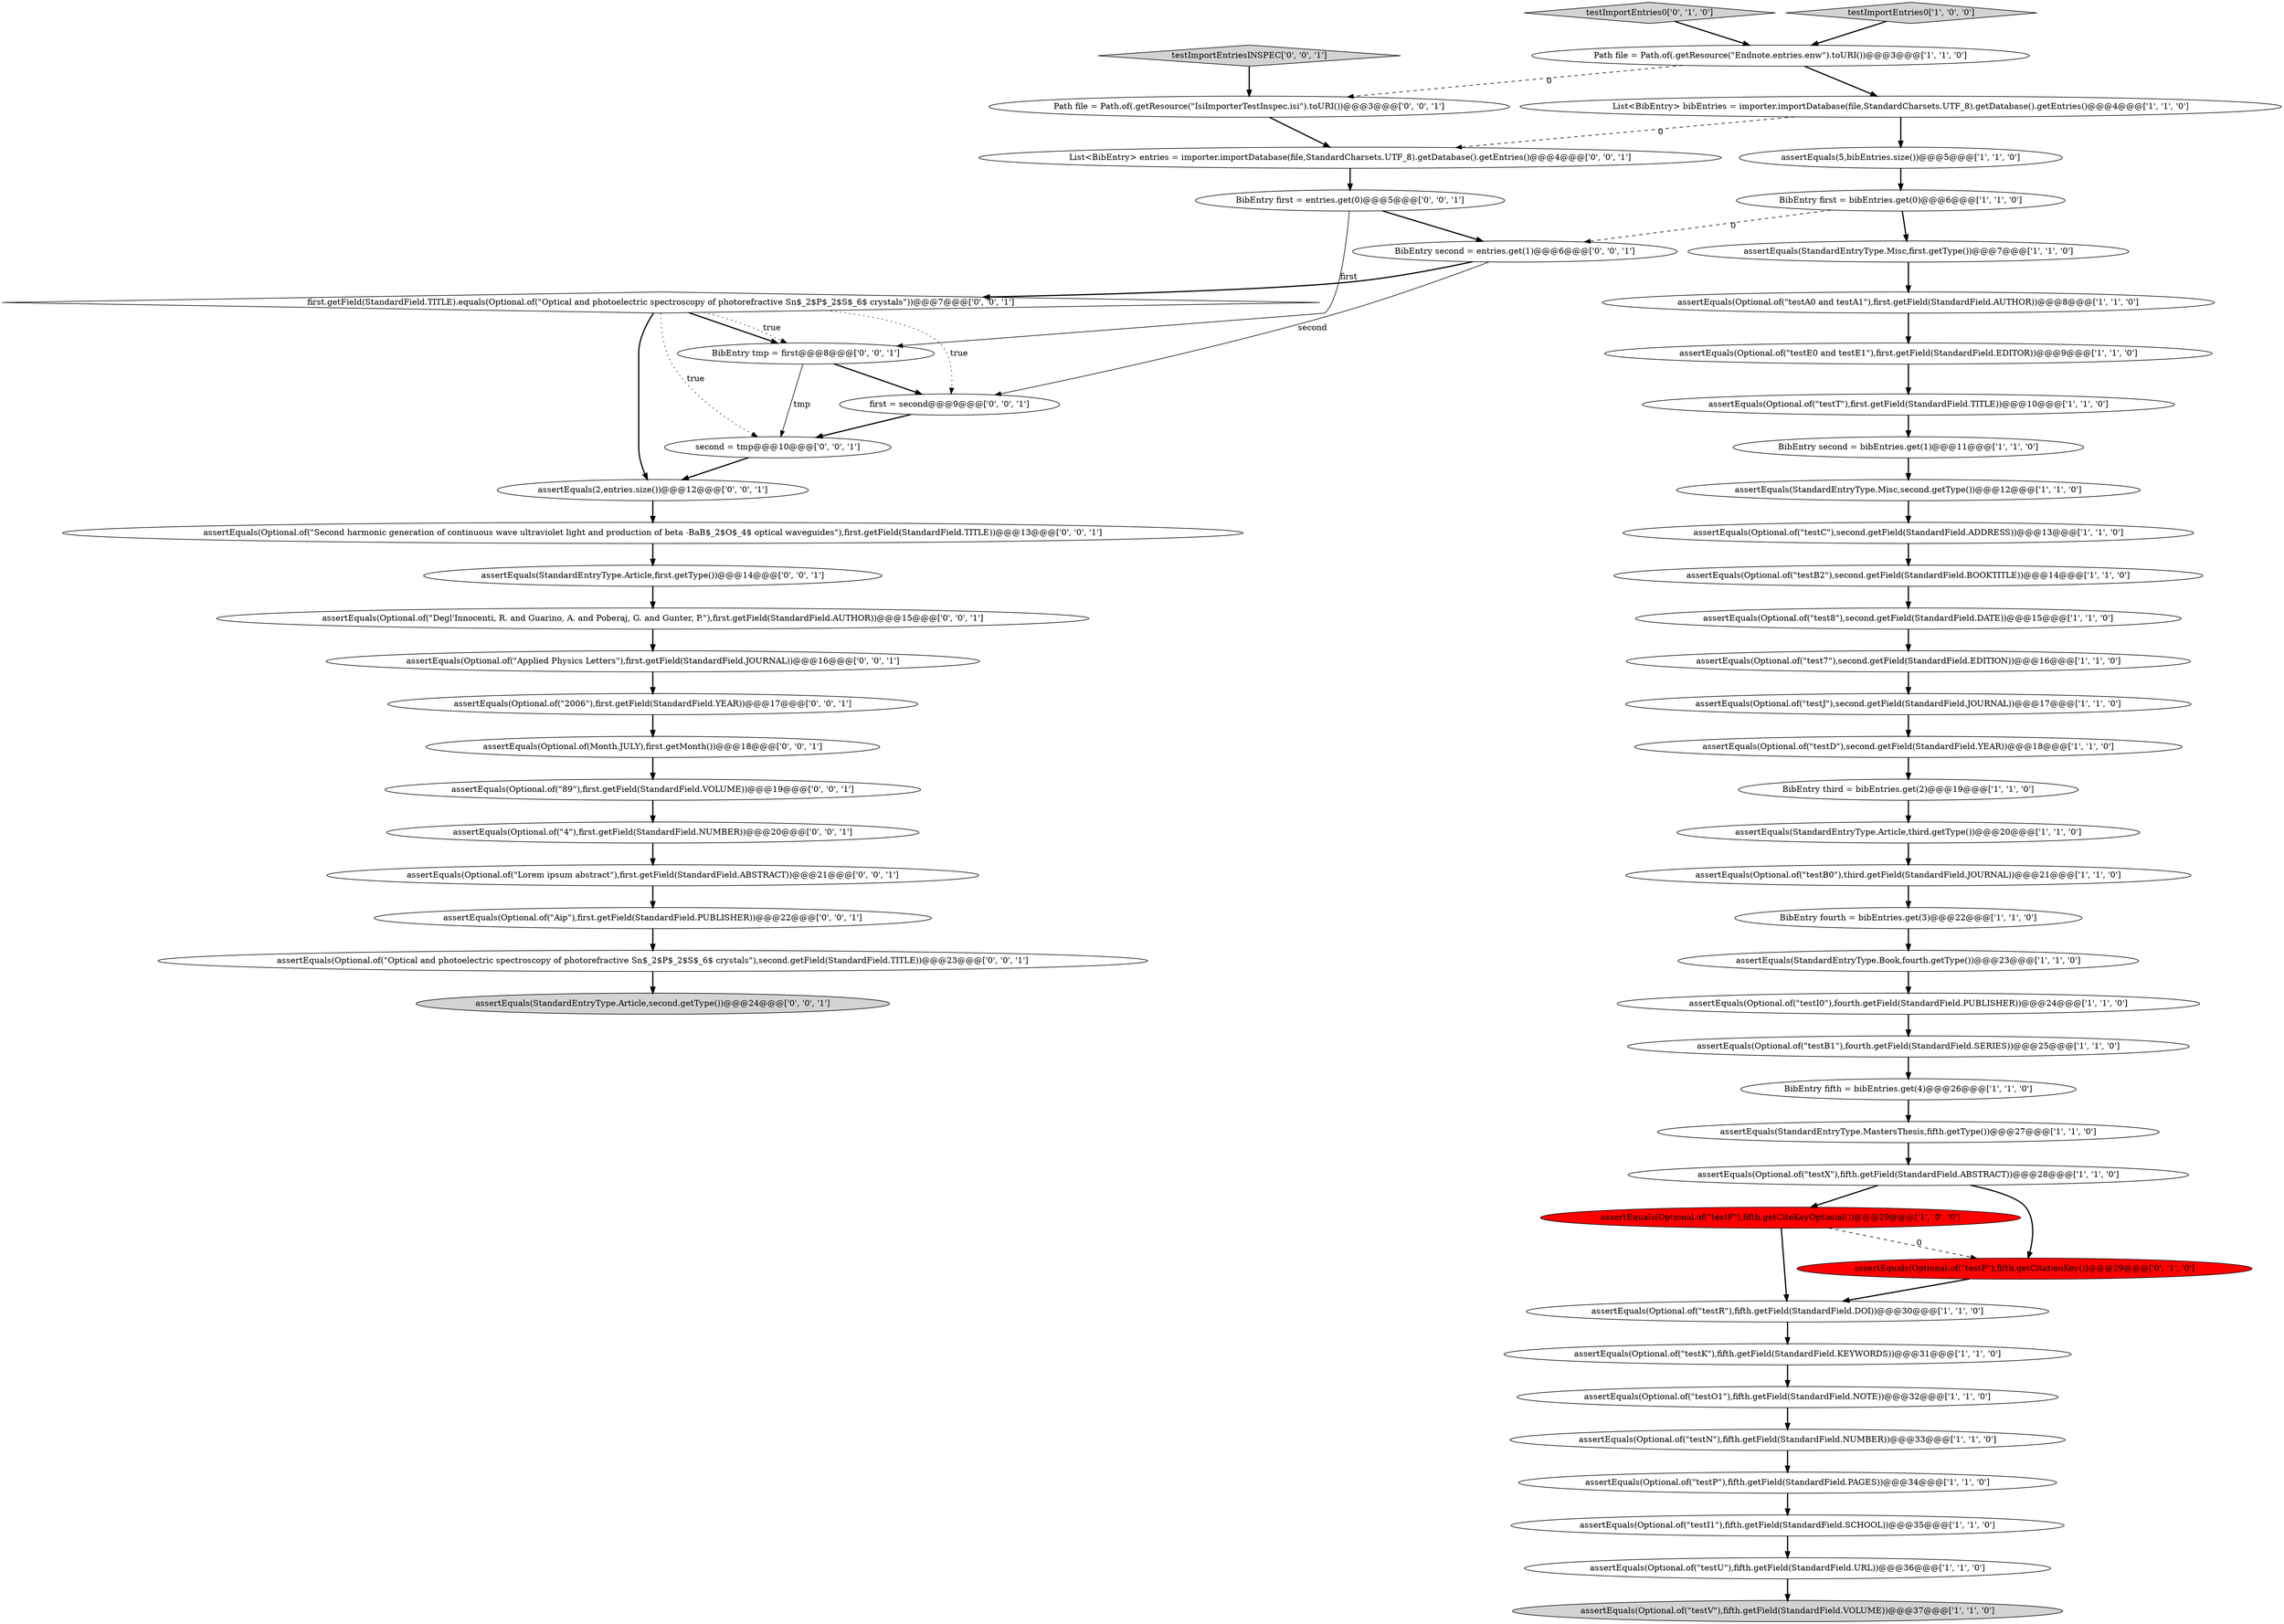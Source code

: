 digraph {
53 [style = filled, label = "assertEquals(Optional.of(\"Applied Physics Letters\"),first.getField(StandardField.JOURNAL))@@@16@@@['0', '0', '1']", fillcolor = white, shape = ellipse image = "AAA0AAABBB3BBB"];
32 [style = filled, label = "assertEquals(StandardEntryType.Book,fourth.getType())@@@23@@@['1', '1', '0']", fillcolor = white, shape = ellipse image = "AAA0AAABBB1BBB"];
38 [style = filled, label = "assertEquals(Optional.of(\"89\"),first.getField(StandardField.VOLUME))@@@19@@@['0', '0', '1']", fillcolor = white, shape = ellipse image = "AAA0AAABBB3BBB"];
40 [style = filled, label = "assertEquals(Optional.of(Month.JULY),first.getMonth())@@@18@@@['0', '0', '1']", fillcolor = white, shape = ellipse image = "AAA0AAABBB3BBB"];
50 [style = filled, label = "BibEntry first = entries.get(0)@@@5@@@['0', '0', '1']", fillcolor = white, shape = ellipse image = "AAA0AAABBB3BBB"];
29 [style = filled, label = "assertEquals(Optional.of(\"testT\"),first.getField(StandardField.TITLE))@@@10@@@['1', '1', '0']", fillcolor = white, shape = ellipse image = "AAA0AAABBB1BBB"];
5 [style = filled, label = "assertEquals(Optional.of(\"testC\"),second.getField(StandardField.ADDRESS))@@@13@@@['1', '1', '0']", fillcolor = white, shape = ellipse image = "AAA0AAABBB1BBB"];
10 [style = filled, label = "assertEquals(Optional.of(\"testV\"),fifth.getField(StandardField.VOLUME))@@@37@@@['1', '1', '0']", fillcolor = lightgray, shape = ellipse image = "AAA0AAABBB1BBB"];
44 [style = filled, label = "first.getField(StandardField.TITLE).equals(Optional.of(\"Optical and photoelectric spectroscopy of photorefractive Sn$_2$P$_2$S$_6$ crystals\"))@@@7@@@['0', '0', '1']", fillcolor = white, shape = diamond image = "AAA0AAABBB3BBB"];
11 [style = filled, label = "assertEquals(Optional.of(\"testU\"),fifth.getField(StandardField.URL))@@@36@@@['1', '1', '0']", fillcolor = white, shape = ellipse image = "AAA0AAABBB1BBB"];
34 [style = filled, label = "assertEquals(Optional.of(\"testI0\"),fourth.getField(StandardField.PUBLISHER))@@@24@@@['1', '1', '0']", fillcolor = white, shape = ellipse image = "AAA0AAABBB1BBB"];
51 [style = filled, label = "assertEquals(Optional.of(\"Lorem ipsum abstract\"),first.getField(StandardField.ABSTRACT))@@@21@@@['0', '0', '1']", fillcolor = white, shape = ellipse image = "AAA0AAABBB3BBB"];
42 [style = filled, label = "assertEquals(2,entries.size())@@@12@@@['0', '0', '1']", fillcolor = white, shape = ellipse image = "AAA0AAABBB3BBB"];
9 [style = filled, label = "assertEquals(Optional.of(\"test7\"),second.getField(StandardField.EDITION))@@@16@@@['1', '1', '0']", fillcolor = white, shape = ellipse image = "AAA0AAABBB1BBB"];
27 [style = filled, label = "Path file = Path.of(.getResource(\"Endnote.entries.enw\").toURI())@@@3@@@['1', '1', '0']", fillcolor = white, shape = ellipse image = "AAA0AAABBB1BBB"];
3 [style = filled, label = "assertEquals(5,bibEntries.size())@@@5@@@['1', '1', '0']", fillcolor = white, shape = ellipse image = "AAA0AAABBB1BBB"];
12 [style = filled, label = "BibEntry fourth = bibEntries.get(3)@@@22@@@['1', '1', '0']", fillcolor = white, shape = ellipse image = "AAA0AAABBB1BBB"];
56 [style = filled, label = "assertEquals(StandardEntryType.Article,second.getType())@@@24@@@['0', '0', '1']", fillcolor = lightgray, shape = ellipse image = "AAA0AAABBB3BBB"];
16 [style = filled, label = "assertEquals(Optional.of(\"testF\"),fifth.getCiteKeyOptional())@@@29@@@['1', '0', '0']", fillcolor = red, shape = ellipse image = "AAA1AAABBB1BBB"];
28 [style = filled, label = "assertEquals(Optional.of(\"testP\"),fifth.getField(StandardField.PAGES))@@@34@@@['1', '1', '0']", fillcolor = white, shape = ellipse image = "AAA0AAABBB1BBB"];
59 [style = filled, label = "assertEquals(Optional.of(\"2006\"),first.getField(StandardField.YEAR))@@@17@@@['0', '0', '1']", fillcolor = white, shape = ellipse image = "AAA0AAABBB3BBB"];
35 [style = filled, label = "assertEquals(StandardEntryType.Misc,first.getType())@@@7@@@['1', '1', '0']", fillcolor = white, shape = ellipse image = "AAA0AAABBB1BBB"];
13 [style = filled, label = "assertEquals(Optional.of(\"testD\"),second.getField(StandardField.YEAR))@@@18@@@['1', '1', '0']", fillcolor = white, shape = ellipse image = "AAA0AAABBB1BBB"];
37 [style = filled, label = "testImportEntries0['0', '1', '0']", fillcolor = lightgray, shape = diamond image = "AAA0AAABBB2BBB"];
41 [style = filled, label = "testImportEntriesINSPEC['0', '0', '1']", fillcolor = lightgray, shape = diamond image = "AAA0AAABBB3BBB"];
17 [style = filled, label = "BibEntry second = bibEntries.get(1)@@@11@@@['1', '1', '0']", fillcolor = white, shape = ellipse image = "AAA0AAABBB1BBB"];
0 [style = filled, label = "testImportEntries0['1', '0', '0']", fillcolor = lightgray, shape = diamond image = "AAA0AAABBB1BBB"];
45 [style = filled, label = "assertEquals(StandardEntryType.Article,first.getType())@@@14@@@['0', '0', '1']", fillcolor = white, shape = ellipse image = "AAA0AAABBB3BBB"];
2 [style = filled, label = "assertEquals(Optional.of(\"testX\"),fifth.getField(StandardField.ABSTRACT))@@@28@@@['1', '1', '0']", fillcolor = white, shape = ellipse image = "AAA0AAABBB1BBB"];
6 [style = filled, label = "assertEquals(Optional.of(\"testI1\"),fifth.getField(StandardField.SCHOOL))@@@35@@@['1', '1', '0']", fillcolor = white, shape = ellipse image = "AAA0AAABBB1BBB"];
49 [style = filled, label = "assertEquals(Optional.of(\"Second harmonic generation of continuous wave ultraviolet light and production of beta -BaB$_2$O$_4$ optical waveguides\"),first.getField(StandardField.TITLE))@@@13@@@['0', '0', '1']", fillcolor = white, shape = ellipse image = "AAA0AAABBB3BBB"];
21 [style = filled, label = "assertEquals(StandardEntryType.Article,third.getType())@@@20@@@['1', '1', '0']", fillcolor = white, shape = ellipse image = "AAA0AAABBB1BBB"];
8 [style = filled, label = "BibEntry first = bibEntries.get(0)@@@6@@@['1', '1', '0']", fillcolor = white, shape = ellipse image = "AAA0AAABBB1BBB"];
33 [style = filled, label = "assertEquals(StandardEntryType.MastersThesis,fifth.getType())@@@27@@@['1', '1', '0']", fillcolor = white, shape = ellipse image = "AAA0AAABBB1BBB"];
20 [style = filled, label = "BibEntry fifth = bibEntries.get(4)@@@26@@@['1', '1', '0']", fillcolor = white, shape = ellipse image = "AAA0AAABBB1BBB"];
18 [style = filled, label = "assertEquals(Optional.of(\"test8\"),second.getField(StandardField.DATE))@@@15@@@['1', '1', '0']", fillcolor = white, shape = ellipse image = "AAA0AAABBB1BBB"];
1 [style = filled, label = "assertEquals(Optional.of(\"testK\"),fifth.getField(StandardField.KEYWORDS))@@@31@@@['1', '1', '0']", fillcolor = white, shape = ellipse image = "AAA0AAABBB1BBB"];
23 [style = filled, label = "assertEquals(Optional.of(\"testB1\"),fourth.getField(StandardField.SERIES))@@@25@@@['1', '1', '0']", fillcolor = white, shape = ellipse image = "AAA0AAABBB1BBB"];
4 [style = filled, label = "BibEntry third = bibEntries.get(2)@@@19@@@['1', '1', '0']", fillcolor = white, shape = ellipse image = "AAA0AAABBB1BBB"];
47 [style = filled, label = "Path file = Path.of(.getResource(\"IsiImporterTestInspec.isi\").toURI())@@@3@@@['0', '0', '1']", fillcolor = white, shape = ellipse image = "AAA0AAABBB3BBB"];
58 [style = filled, label = "first = second@@@9@@@['0', '0', '1']", fillcolor = white, shape = ellipse image = "AAA0AAABBB3BBB"];
39 [style = filled, label = "List<BibEntry> entries = importer.importDatabase(file,StandardCharsets.UTF_8).getDatabase().getEntries()@@@4@@@['0', '0', '1']", fillcolor = white, shape = ellipse image = "AAA0AAABBB3BBB"];
46 [style = filled, label = "assertEquals(Optional.of(\"4\"),first.getField(StandardField.NUMBER))@@@20@@@['0', '0', '1']", fillcolor = white, shape = ellipse image = "AAA0AAABBB3BBB"];
55 [style = filled, label = "assertEquals(Optional.of(\"Aip\"),first.getField(StandardField.PUBLISHER))@@@22@@@['0', '0', '1']", fillcolor = white, shape = ellipse image = "AAA0AAABBB3BBB"];
7 [style = filled, label = "assertEquals(Optional.of(\"testR\"),fifth.getField(StandardField.DOI))@@@30@@@['1', '1', '0']", fillcolor = white, shape = ellipse image = "AAA0AAABBB1BBB"];
25 [style = filled, label = "assertEquals(Optional.of(\"testB2\"),second.getField(StandardField.BOOKTITLE))@@@14@@@['1', '1', '0']", fillcolor = white, shape = ellipse image = "AAA0AAABBB1BBB"];
30 [style = filled, label = "assertEquals(Optional.of(\"testB0\"),third.getField(StandardField.JOURNAL))@@@21@@@['1', '1', '0']", fillcolor = white, shape = ellipse image = "AAA0AAABBB1BBB"];
15 [style = filled, label = "assertEquals(Optional.of(\"testO1\"),fifth.getField(StandardField.NOTE))@@@32@@@['1', '1', '0']", fillcolor = white, shape = ellipse image = "AAA0AAABBB1BBB"];
14 [style = filled, label = "assertEquals(Optional.of(\"testA0 and testA1\"),first.getField(StandardField.AUTHOR))@@@8@@@['1', '1', '0']", fillcolor = white, shape = ellipse image = "AAA0AAABBB1BBB"];
52 [style = filled, label = "assertEquals(Optional.of(\"Degl'Innocenti, R. and Guarino, A. and Poberaj, G. and Gunter, P.\"),first.getField(StandardField.AUTHOR))@@@15@@@['0', '0', '1']", fillcolor = white, shape = ellipse image = "AAA0AAABBB3BBB"];
26 [style = filled, label = "assertEquals(Optional.of(\"testN\"),fifth.getField(StandardField.NUMBER))@@@33@@@['1', '1', '0']", fillcolor = white, shape = ellipse image = "AAA0AAABBB1BBB"];
22 [style = filled, label = "List<BibEntry> bibEntries = importer.importDatabase(file,StandardCharsets.UTF_8).getDatabase().getEntries()@@@4@@@['1', '1', '0']", fillcolor = white, shape = ellipse image = "AAA0AAABBB1BBB"];
36 [style = filled, label = "assertEquals(Optional.of(\"testF\"),fifth.getCitationKey())@@@29@@@['0', '1', '0']", fillcolor = red, shape = ellipse image = "AAA1AAABBB2BBB"];
24 [style = filled, label = "assertEquals(Optional.of(\"testJ\"),second.getField(StandardField.JOURNAL))@@@17@@@['1', '1', '0']", fillcolor = white, shape = ellipse image = "AAA0AAABBB1BBB"];
48 [style = filled, label = "second = tmp@@@10@@@['0', '0', '1']", fillcolor = white, shape = ellipse image = "AAA0AAABBB3BBB"];
54 [style = filled, label = "BibEntry tmp = first@@@8@@@['0', '0', '1']", fillcolor = white, shape = ellipse image = "AAA0AAABBB3BBB"];
31 [style = filled, label = "assertEquals(Optional.of(\"testE0 and testE1\"),first.getField(StandardField.EDITOR))@@@9@@@['1', '1', '0']", fillcolor = white, shape = ellipse image = "AAA0AAABBB1BBB"];
43 [style = filled, label = "assertEquals(Optional.of(\"Optical and photoelectric spectroscopy of photorefractive Sn$_2$P$_2$S$_6$ crystals\"),second.getField(StandardField.TITLE))@@@23@@@['0', '0', '1']", fillcolor = white, shape = ellipse image = "AAA0AAABBB3BBB"];
57 [style = filled, label = "BibEntry second = entries.get(1)@@@6@@@['0', '0', '1']", fillcolor = white, shape = ellipse image = "AAA0AAABBB3BBB"];
19 [style = filled, label = "assertEquals(StandardEntryType.Misc,second.getType())@@@12@@@['1', '1', '0']", fillcolor = white, shape = ellipse image = "AAA0AAABBB1BBB"];
44->48 [style = dotted, label="true"];
44->54 [style = bold, label=""];
49->45 [style = bold, label=""];
44->42 [style = bold, label=""];
23->20 [style = bold, label=""];
28->6 [style = bold, label=""];
29->17 [style = bold, label=""];
7->1 [style = bold, label=""];
44->54 [style = dotted, label="true"];
52->53 [style = bold, label=""];
37->27 [style = bold, label=""];
0->27 [style = bold, label=""];
50->54 [style = solid, label="first"];
1->15 [style = bold, label=""];
27->47 [style = dashed, label="0"];
59->40 [style = bold, label=""];
54->48 [style = solid, label="tmp"];
25->18 [style = bold, label=""];
16->7 [style = bold, label=""];
4->21 [style = bold, label=""];
12->32 [style = bold, label=""];
8->57 [style = dashed, label="0"];
31->29 [style = bold, label=""];
32->34 [style = bold, label=""];
47->39 [style = bold, label=""];
21->30 [style = bold, label=""];
40->38 [style = bold, label=""];
48->42 [style = bold, label=""];
27->22 [style = bold, label=""];
35->14 [style = bold, label=""];
8->35 [style = bold, label=""];
17->19 [style = bold, label=""];
5->25 [style = bold, label=""];
20->33 [style = bold, label=""];
54->58 [style = bold, label=""];
15->26 [style = bold, label=""];
22->3 [style = bold, label=""];
19->5 [style = bold, label=""];
46->51 [style = bold, label=""];
57->58 [style = solid, label="second"];
30->12 [style = bold, label=""];
58->48 [style = bold, label=""];
53->59 [style = bold, label=""];
51->55 [style = bold, label=""];
36->7 [style = bold, label=""];
11->10 [style = bold, label=""];
3->8 [style = bold, label=""];
6->11 [style = bold, label=""];
50->57 [style = bold, label=""];
14->31 [style = bold, label=""];
2->36 [style = bold, label=""];
18->9 [style = bold, label=""];
44->58 [style = dotted, label="true"];
16->36 [style = dashed, label="0"];
22->39 [style = dashed, label="0"];
55->43 [style = bold, label=""];
57->44 [style = bold, label=""];
42->49 [style = bold, label=""];
34->23 [style = bold, label=""];
38->46 [style = bold, label=""];
41->47 [style = bold, label=""];
26->28 [style = bold, label=""];
45->52 [style = bold, label=""];
9->24 [style = bold, label=""];
33->2 [style = bold, label=""];
43->56 [style = bold, label=""];
39->50 [style = bold, label=""];
24->13 [style = bold, label=""];
13->4 [style = bold, label=""];
2->16 [style = bold, label=""];
}
